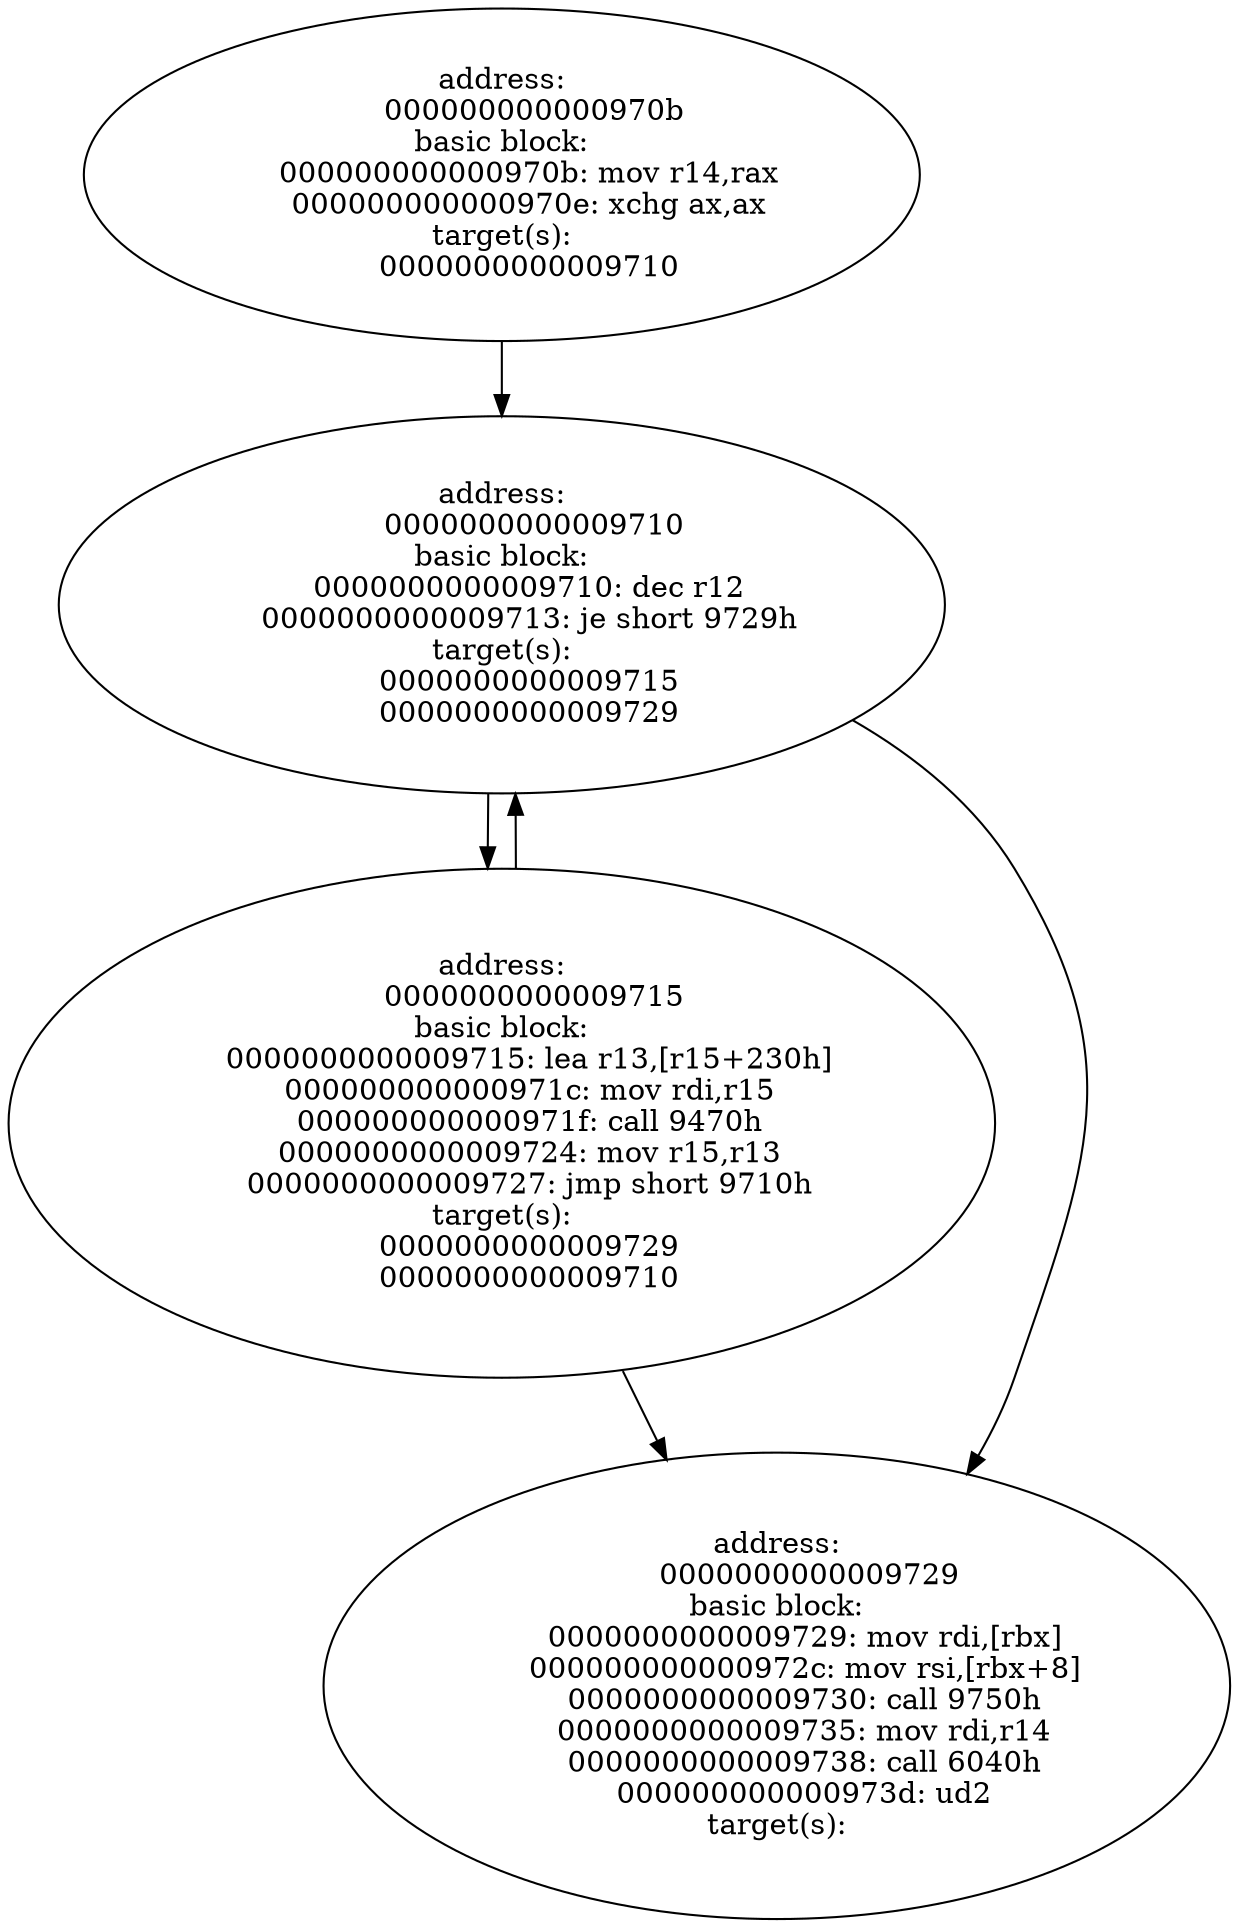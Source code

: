 digraph control_flow {
    N0x970b[label="address:\n       000000000000970b\nbasic block:\n      000000000000970b: mov r14,rax\n      000000000000970e: xchg ax,ax\ntarget(s):\n      0000000000009710\n"];
    N0x9710[label="address:\n       0000000000009710\nbasic block:\n      0000000000009710: dec r12\n      0000000000009713: je short 9729h\ntarget(s):\n      0000000000009715\n      0000000000009729\n"];
    N0x9715[label="address:\n       0000000000009715\nbasic block:\n      0000000000009715: lea r13,[r15+230h]\n      000000000000971c: mov rdi,r15\n      000000000000971f: call 9470h\n      0000000000009724: mov r15,r13\n      0000000000009727: jmp short 9710h\ntarget(s):\n      0000000000009729\n      0000000000009710\n"];
    N0x9729[label="address:\n       0000000000009729\nbasic block:\n      0000000000009729: mov rdi,[rbx]\n      000000000000972c: mov rsi,[rbx+8]\n      0000000000009730: call 9750h\n      0000000000009735: mov rdi,r14\n      0000000000009738: call 6040h\n      000000000000973d: ud2\ntarget(s):\n"];
    N0x970b -> N0x9710[label=""];
    N0x9710 -> N0x9715[label=""];
    N0x9710 -> N0x9729[label=""];
    N0x9715 -> N0x9729[label=""];
    N0x9715 -> N0x9710[label=""];
}
